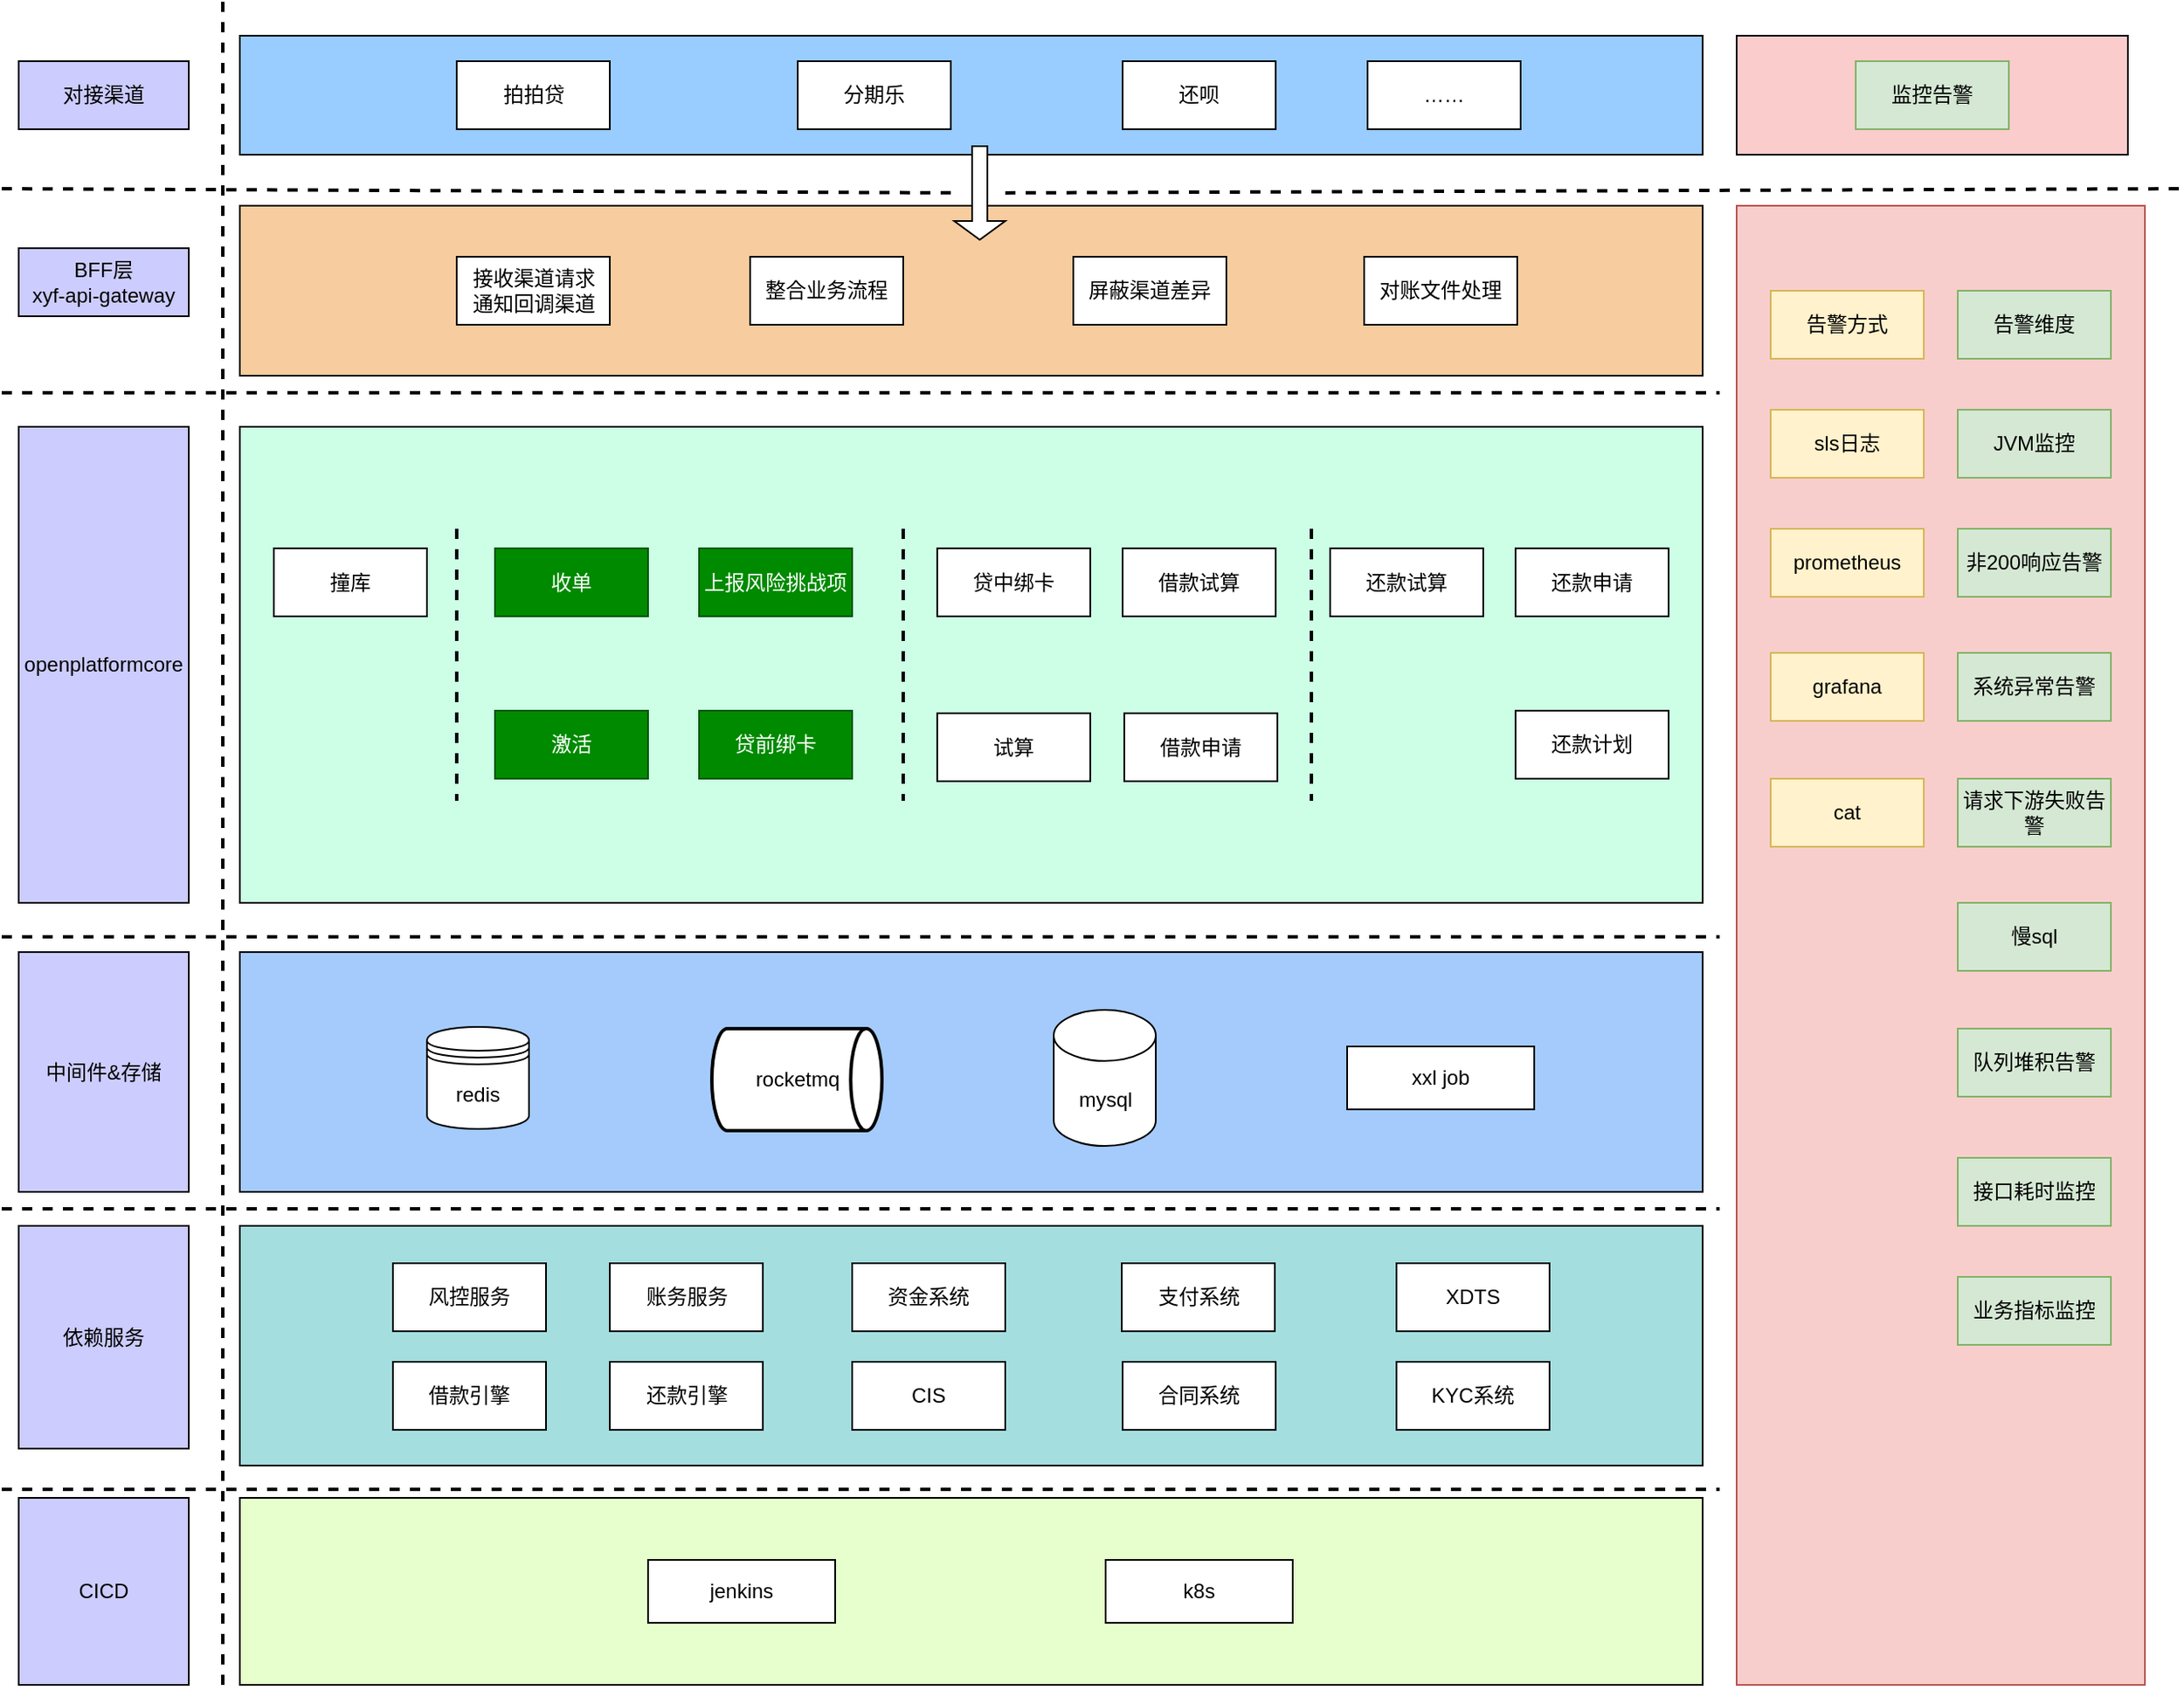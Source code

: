 <mxfile version="23.1.1" type="github">
  <diagram id="C5RBs43oDa-KdzZeNtuy" name="Page-1">
    <mxGraphModel dx="2901" dy="1057" grid="1" gridSize="10" guides="1" tooltips="1" connect="1" arrows="1" fold="1" page="1" pageScale="1" pageWidth="827" pageHeight="1169" math="0" shadow="0">
      <root>
        <mxCell id="WIyWlLk6GJQsqaUBKTNV-0" />
        <mxCell id="WIyWlLk6GJQsqaUBKTNV-1" parent="WIyWlLk6GJQsqaUBKTNV-0" />
        <mxCell id="sWWA4bZMYuXRyUqMkDCf-0" value="" style="endArrow=none;dashed=1;html=1;rounded=0;strokeWidth=2;" edge="1" parent="WIyWlLk6GJQsqaUBKTNV-1">
          <mxGeometry width="50" height="50" relative="1" as="geometry">
            <mxPoint x="-290" y="880" as="sourcePoint" />
            <mxPoint x="720" y="880" as="targetPoint" />
          </mxGeometry>
        </mxCell>
        <mxCell id="sWWA4bZMYuXRyUqMkDCf-1" value="" style="rounded=0;whiteSpace=wrap;html=1;fillColor=#99CCFF;" vertex="1" parent="WIyWlLk6GJQsqaUBKTNV-1">
          <mxGeometry x="-150" y="350" width="860" height="70" as="geometry" />
        </mxCell>
        <mxCell id="sWWA4bZMYuXRyUqMkDCf-2" value="拍拍贷" style="rounded=0;whiteSpace=wrap;html=1;" vertex="1" parent="WIyWlLk6GJQsqaUBKTNV-1">
          <mxGeometry x="-22.5" y="365" width="90" height="40" as="geometry" />
        </mxCell>
        <mxCell id="sWWA4bZMYuXRyUqMkDCf-3" value="分期乐" style="rounded=0;whiteSpace=wrap;html=1;" vertex="1" parent="WIyWlLk6GJQsqaUBKTNV-1">
          <mxGeometry x="178" y="365" width="90" height="40" as="geometry" />
        </mxCell>
        <mxCell id="sWWA4bZMYuXRyUqMkDCf-4" value="" style="endArrow=none;dashed=1;html=1;rounded=0;strokeWidth=2;" edge="1" parent="WIyWlLk6GJQsqaUBKTNV-1" source="sWWA4bZMYuXRyUqMkDCf-90">
          <mxGeometry width="50" height="50" relative="1" as="geometry">
            <mxPoint x="-290" y="440" as="sourcePoint" />
            <mxPoint x="990" y="440" as="targetPoint" />
          </mxGeometry>
        </mxCell>
        <mxCell id="sWWA4bZMYuXRyUqMkDCf-8" value="" style="endArrow=none;dashed=1;html=1;rounded=0;strokeWidth=2;" edge="1" parent="WIyWlLk6GJQsqaUBKTNV-1">
          <mxGeometry width="50" height="50" relative="1" as="geometry">
            <mxPoint x="-160" y="330" as="sourcePoint" />
            <mxPoint x="-160" y="1320" as="targetPoint" />
          </mxGeometry>
        </mxCell>
        <mxCell id="sWWA4bZMYuXRyUqMkDCf-9" value="BFF层 &lt;br&gt;xyf-api-gateway" style="rounded=0;whiteSpace=wrap;html=1;fillColor=#CCCCFF;" vertex="1" parent="WIyWlLk6GJQsqaUBKTNV-1">
          <mxGeometry x="-280" y="475" width="100" height="40" as="geometry" />
        </mxCell>
        <mxCell id="sWWA4bZMYuXRyUqMkDCf-10" value="" style="rounded=0;whiteSpace=wrap;html=1;fillColor=#F7CDA0;" vertex="1" parent="WIyWlLk6GJQsqaUBKTNV-1">
          <mxGeometry x="-150" y="450" width="860" height="100" as="geometry" />
        </mxCell>
        <mxCell id="sWWA4bZMYuXRyUqMkDCf-11" value="" style="endArrow=none;dashed=1;html=1;rounded=0;strokeWidth=2;" edge="1" parent="WIyWlLk6GJQsqaUBKTNV-1">
          <mxGeometry width="50" height="50" relative="1" as="geometry">
            <mxPoint x="-290" y="560" as="sourcePoint" />
            <mxPoint x="720" y="560" as="targetPoint" />
          </mxGeometry>
        </mxCell>
        <mxCell id="sWWA4bZMYuXRyUqMkDCf-12" value="openplatformcore" style="rounded=0;whiteSpace=wrap;html=1;fillColor=#CCCCFF;" vertex="1" parent="WIyWlLk6GJQsqaUBKTNV-1">
          <mxGeometry x="-280" y="580" width="100" height="280" as="geometry" />
        </mxCell>
        <mxCell id="sWWA4bZMYuXRyUqMkDCf-13" value="" style="rounded=0;whiteSpace=wrap;html=1;fillColor=#FBCCCC;" vertex="1" parent="WIyWlLk6GJQsqaUBKTNV-1">
          <mxGeometry x="730" y="350" width="230" height="70" as="geometry" />
        </mxCell>
        <mxCell id="sWWA4bZMYuXRyUqMkDCf-14" value="监控告警" style="rounded=0;whiteSpace=wrap;html=1;fillColor=#d5e8d4;strokeColor=#82b366;" vertex="1" parent="WIyWlLk6GJQsqaUBKTNV-1">
          <mxGeometry x="800" y="365" width="90" height="40" as="geometry" />
        </mxCell>
        <mxCell id="sWWA4bZMYuXRyUqMkDCf-16" value="" style="rounded=0;whiteSpace=wrap;html=1;fillColor=#CCFFE6;" vertex="1" parent="WIyWlLk6GJQsqaUBKTNV-1">
          <mxGeometry x="-150" y="580" width="860" height="280" as="geometry" />
        </mxCell>
        <mxCell id="sWWA4bZMYuXRyUqMkDCf-18" value="" style="rounded=0;whiteSpace=wrap;html=1;fillColor=#f8cecc;strokeColor=#b85450;" vertex="1" parent="WIyWlLk6GJQsqaUBKTNV-1">
          <mxGeometry x="730" y="450" width="240" height="870" as="geometry" />
        </mxCell>
        <mxCell id="sWWA4bZMYuXRyUqMkDCf-23" value="收单" style="rounded=0;whiteSpace=wrap;html=1;fillColor=#008a00;strokeColor=#005700;fontColor=#ffffff;" vertex="1" parent="WIyWlLk6GJQsqaUBKTNV-1">
          <mxGeometry y="651.5" width="90" height="40" as="geometry" />
        </mxCell>
        <mxCell id="sWWA4bZMYuXRyUqMkDCf-24" value="上报风险挑战项" style="rounded=0;whiteSpace=wrap;html=1;fillColor=#008a00;strokeColor=#005700;fontColor=#ffffff;" vertex="1" parent="WIyWlLk6GJQsqaUBKTNV-1">
          <mxGeometry x="120" y="651.5" width="90" height="40" as="geometry" />
        </mxCell>
        <mxCell id="sWWA4bZMYuXRyUqMkDCf-25" value="激活" style="rounded=0;whiteSpace=wrap;html=1;fillColor=#008a00;strokeColor=#005700;fontColor=#ffffff;" vertex="1" parent="WIyWlLk6GJQsqaUBKTNV-1">
          <mxGeometry y="747" width="90" height="40" as="geometry" />
        </mxCell>
        <mxCell id="sWWA4bZMYuXRyUqMkDCf-26" value="贷前绑卡" style="rounded=0;whiteSpace=wrap;html=1;fillColor=#008a00;strokeColor=#005700;fontColor=#ffffff;" vertex="1" parent="WIyWlLk6GJQsqaUBKTNV-1">
          <mxGeometry x="120" y="747" width="90" height="40" as="geometry" />
        </mxCell>
        <mxCell id="sWWA4bZMYuXRyUqMkDCf-28" value="sls日志" style="rounded=0;whiteSpace=wrap;html=1;fillColor=#fff2cc;strokeColor=#d6b656;" vertex="1" parent="WIyWlLk6GJQsqaUBKTNV-1">
          <mxGeometry x="750" y="570" width="90" height="40" as="geometry" />
        </mxCell>
        <mxCell id="sWWA4bZMYuXRyUqMkDCf-29" value="非200响应告警" style="rounded=0;whiteSpace=wrap;html=1;fillColor=#d5e8d4;strokeColor=#82b366;" vertex="1" parent="WIyWlLk6GJQsqaUBKTNV-1">
          <mxGeometry x="860" y="640" width="90" height="40" as="geometry" />
        </mxCell>
        <mxCell id="sWWA4bZMYuXRyUqMkDCf-30" value="请求下游失败告警" style="rounded=0;whiteSpace=wrap;html=1;fillColor=#d5e8d4;strokeColor=#82b366;" vertex="1" parent="WIyWlLk6GJQsqaUBKTNV-1">
          <mxGeometry x="860" y="787" width="90" height="40" as="geometry" />
        </mxCell>
        <mxCell id="sWWA4bZMYuXRyUqMkDCf-31" value="prometheus" style="rounded=0;whiteSpace=wrap;html=1;fillColor=#fff2cc;strokeColor=#d6b656;" vertex="1" parent="WIyWlLk6GJQsqaUBKTNV-1">
          <mxGeometry x="750" y="640" width="90" height="40" as="geometry" />
        </mxCell>
        <mxCell id="sWWA4bZMYuXRyUqMkDCf-32" value="grafana" style="rounded=0;whiteSpace=wrap;html=1;fillColor=#fff2cc;strokeColor=#d6b656;" vertex="1" parent="WIyWlLk6GJQsqaUBKTNV-1">
          <mxGeometry x="750" y="713" width="90" height="40" as="geometry" />
        </mxCell>
        <mxCell id="sWWA4bZMYuXRyUqMkDCf-33" value="cat" style="rounded=0;whiteSpace=wrap;html=1;fillColor=#fff2cc;strokeColor=#d6b656;" vertex="1" parent="WIyWlLk6GJQsqaUBKTNV-1">
          <mxGeometry x="750" y="787" width="90" height="40" as="geometry" />
        </mxCell>
        <mxCell id="sWWA4bZMYuXRyUqMkDCf-34" value="慢sql" style="rounded=0;whiteSpace=wrap;html=1;fillColor=#d5e8d4;strokeColor=#82b366;" vertex="1" parent="WIyWlLk6GJQsqaUBKTNV-1">
          <mxGeometry x="860" y="860" width="90" height="40" as="geometry" />
        </mxCell>
        <mxCell id="sWWA4bZMYuXRyUqMkDCf-35" value="队列堆积告警" style="rounded=0;whiteSpace=wrap;html=1;fillColor=#d5e8d4;strokeColor=#82b366;" vertex="1" parent="WIyWlLk6GJQsqaUBKTNV-1">
          <mxGeometry x="860" y="934" width="90" height="40" as="geometry" />
        </mxCell>
        <mxCell id="sWWA4bZMYuXRyUqMkDCf-36" value="中间件&amp;amp;存储" style="rounded=0;whiteSpace=wrap;html=1;fillColor=#CCCCFF;" vertex="1" parent="WIyWlLk6GJQsqaUBKTNV-1">
          <mxGeometry x="-280" y="889" width="100" height="141" as="geometry" />
        </mxCell>
        <mxCell id="sWWA4bZMYuXRyUqMkDCf-37" value="" style="endArrow=none;dashed=1;html=1;rounded=0;strokeWidth=2;" edge="1" parent="WIyWlLk6GJQsqaUBKTNV-1">
          <mxGeometry width="50" height="50" relative="1" as="geometry">
            <mxPoint x="-290" y="1040" as="sourcePoint" />
            <mxPoint x="720" y="1040" as="targetPoint" />
          </mxGeometry>
        </mxCell>
        <mxCell id="sWWA4bZMYuXRyUqMkDCf-38" value="" style="rounded=0;whiteSpace=wrap;html=1;fillColor=#A4CBFB;" vertex="1" parent="WIyWlLk6GJQsqaUBKTNV-1">
          <mxGeometry x="-150" y="889" width="860" height="141" as="geometry" />
        </mxCell>
        <mxCell id="sWWA4bZMYuXRyUqMkDCf-40" value="依赖服务" style="rounded=0;whiteSpace=wrap;html=1;fillColor=#CCCCFF;" vertex="1" parent="WIyWlLk6GJQsqaUBKTNV-1">
          <mxGeometry x="-280" y="1050" width="100" height="131" as="geometry" />
        </mxCell>
        <mxCell id="sWWA4bZMYuXRyUqMkDCf-41" value="" style="rounded=0;whiteSpace=wrap;html=1;fillColor=#A5DEDF;" vertex="1" parent="WIyWlLk6GJQsqaUBKTNV-1">
          <mxGeometry x="-150" y="1050" width="860" height="141" as="geometry" />
        </mxCell>
        <mxCell id="sWWA4bZMYuXRyUqMkDCf-42" value="mysql" style="shape=cylinder3;whiteSpace=wrap;html=1;boundedLbl=1;backgroundOutline=1;size=15;" vertex="1" parent="WIyWlLk6GJQsqaUBKTNV-1">
          <mxGeometry x="328.5" y="923" width="60" height="80" as="geometry" />
        </mxCell>
        <mxCell id="sWWA4bZMYuXRyUqMkDCf-43" value="" style="endArrow=none;dashed=1;html=1;rounded=0;strokeWidth=2;" edge="1" parent="WIyWlLk6GJQsqaUBKTNV-1">
          <mxGeometry width="50" height="50" relative="1" as="geometry">
            <mxPoint x="-290" y="1205" as="sourcePoint" />
            <mxPoint x="720" y="1205" as="targetPoint" />
          </mxGeometry>
        </mxCell>
        <mxCell id="sWWA4bZMYuXRyUqMkDCf-44" value="CICD" style="rounded=0;whiteSpace=wrap;html=1;fillColor=#CCCCFF;" vertex="1" parent="WIyWlLk6GJQsqaUBKTNV-1">
          <mxGeometry x="-280" y="1210" width="100" height="110" as="geometry" />
        </mxCell>
        <mxCell id="sWWA4bZMYuXRyUqMkDCf-45" value="" style="rounded=0;whiteSpace=wrap;html=1;fillColor=#E6FFCC;" vertex="1" parent="WIyWlLk6GJQsqaUBKTNV-1">
          <mxGeometry x="-150" y="1210" width="860" height="110" as="geometry" />
        </mxCell>
        <mxCell id="sWWA4bZMYuXRyUqMkDCf-46" value="jenkins" style="rounded=0;whiteSpace=wrap;html=1;" vertex="1" parent="WIyWlLk6GJQsqaUBKTNV-1">
          <mxGeometry x="90" y="1246.5" width="110" height="37" as="geometry" />
        </mxCell>
        <mxCell id="sWWA4bZMYuXRyUqMkDCf-47" value="k8s" style="rounded=0;whiteSpace=wrap;html=1;" vertex="1" parent="WIyWlLk6GJQsqaUBKTNV-1">
          <mxGeometry x="359" y="1246.5" width="110" height="37" as="geometry" />
        </mxCell>
        <mxCell id="sWWA4bZMYuXRyUqMkDCf-49" value="贷中绑卡" style="rounded=0;whiteSpace=wrap;html=1;" vertex="1" parent="WIyWlLk6GJQsqaUBKTNV-1">
          <mxGeometry x="260" y="651.5" width="90" height="40" as="geometry" />
        </mxCell>
        <mxCell id="sWWA4bZMYuXRyUqMkDCf-50" value="接口耗时监控" style="rounded=0;whiteSpace=wrap;html=1;fillColor=#d5e8d4;strokeColor=#82b366;" vertex="1" parent="WIyWlLk6GJQsqaUBKTNV-1">
          <mxGeometry x="860" y="1010" width="90" height="40" as="geometry" />
        </mxCell>
        <mxCell id="sWWA4bZMYuXRyUqMkDCf-51" value="系统异常告警" style="rounded=0;whiteSpace=wrap;html=1;fillColor=#d5e8d4;strokeColor=#82b366;" vertex="1" parent="WIyWlLk6GJQsqaUBKTNV-1">
          <mxGeometry x="860" y="713" width="90" height="40" as="geometry" />
        </mxCell>
        <mxCell id="sWWA4bZMYuXRyUqMkDCf-54" value="redis" style="shape=datastore;whiteSpace=wrap;html=1;" vertex="1" parent="WIyWlLk6GJQsqaUBKTNV-1">
          <mxGeometry x="-40" y="933" width="60" height="60" as="geometry" />
        </mxCell>
        <mxCell id="sWWA4bZMYuXRyUqMkDCf-55" value="风控服务" style="rounded=0;whiteSpace=wrap;html=1;" vertex="1" parent="WIyWlLk6GJQsqaUBKTNV-1">
          <mxGeometry x="-60" y="1072" width="90" height="40" as="geometry" />
        </mxCell>
        <mxCell id="sWWA4bZMYuXRyUqMkDCf-56" value="资金系统" style="rounded=0;whiteSpace=wrap;html=1;" vertex="1" parent="WIyWlLk6GJQsqaUBKTNV-1">
          <mxGeometry x="210" y="1072" width="90" height="40" as="geometry" />
        </mxCell>
        <mxCell id="sWWA4bZMYuXRyUqMkDCf-57" value="支付系统" style="rounded=0;whiteSpace=wrap;html=1;" vertex="1" parent="WIyWlLk6GJQsqaUBKTNV-1">
          <mxGeometry x="368.5" y="1072" width="90" height="40" as="geometry" />
        </mxCell>
        <mxCell id="sWWA4bZMYuXRyUqMkDCf-58" value="XDTS" style="rounded=0;whiteSpace=wrap;html=1;" vertex="1" parent="WIyWlLk6GJQsqaUBKTNV-1">
          <mxGeometry x="530" y="1072" width="90" height="40" as="geometry" />
        </mxCell>
        <mxCell id="sWWA4bZMYuXRyUqMkDCf-59" value="借款引擎" style="rounded=0;whiteSpace=wrap;html=1;" vertex="1" parent="WIyWlLk6GJQsqaUBKTNV-1">
          <mxGeometry x="-60" y="1130" width="90" height="40" as="geometry" />
        </mxCell>
        <mxCell id="sWWA4bZMYuXRyUqMkDCf-60" value="账务服务" style="rounded=0;whiteSpace=wrap;html=1;" vertex="1" parent="WIyWlLk6GJQsqaUBKTNV-1">
          <mxGeometry x="67.5" y="1072" width="90" height="40" as="geometry" />
        </mxCell>
        <mxCell id="sWWA4bZMYuXRyUqMkDCf-61" value="还款引擎" style="rounded=0;whiteSpace=wrap;html=1;" vertex="1" parent="WIyWlLk6GJQsqaUBKTNV-1">
          <mxGeometry x="67.5" y="1130" width="90" height="40" as="geometry" />
        </mxCell>
        <mxCell id="sWWA4bZMYuXRyUqMkDCf-62" value="业务指标监控" style="rounded=0;whiteSpace=wrap;html=1;fillColor=#d5e8d4;strokeColor=#82b366;" vertex="1" parent="WIyWlLk6GJQsqaUBKTNV-1">
          <mxGeometry x="860" y="1080" width="90" height="40" as="geometry" />
        </mxCell>
        <mxCell id="sWWA4bZMYuXRyUqMkDCf-63" value="JVM监控" style="rounded=0;whiteSpace=wrap;html=1;fillColor=#d5e8d4;strokeColor=#82b366;" vertex="1" parent="WIyWlLk6GJQsqaUBKTNV-1">
          <mxGeometry x="860" y="570" width="90" height="40" as="geometry" />
        </mxCell>
        <mxCell id="sWWA4bZMYuXRyUqMkDCf-64" value="对接渠道" style="rounded=0;whiteSpace=wrap;html=1;fillColor=#CCCCFF;" vertex="1" parent="WIyWlLk6GJQsqaUBKTNV-1">
          <mxGeometry x="-280" y="365" width="100" height="40" as="geometry" />
        </mxCell>
        <mxCell id="sWWA4bZMYuXRyUqMkDCf-65" value="告警方式" style="rounded=0;whiteSpace=wrap;html=1;fillColor=#fff2cc;strokeColor=#d6b656;" vertex="1" parent="WIyWlLk6GJQsqaUBKTNV-1">
          <mxGeometry x="750" y="500" width="90" height="40" as="geometry" />
        </mxCell>
        <mxCell id="sWWA4bZMYuXRyUqMkDCf-66" value="告警维度" style="rounded=0;whiteSpace=wrap;html=1;fillColor=#d5e8d4;strokeColor=#82b366;" vertex="1" parent="WIyWlLk6GJQsqaUBKTNV-1">
          <mxGeometry x="860" y="500" width="90" height="40" as="geometry" />
        </mxCell>
        <mxCell id="sWWA4bZMYuXRyUqMkDCf-68" value="还呗" style="rounded=0;whiteSpace=wrap;html=1;" vertex="1" parent="WIyWlLk6GJQsqaUBKTNV-1">
          <mxGeometry x="369" y="365" width="90" height="40" as="geometry" />
        </mxCell>
        <mxCell id="sWWA4bZMYuXRyUqMkDCf-69" value="……" style="rounded=0;whiteSpace=wrap;html=1;" vertex="1" parent="WIyWlLk6GJQsqaUBKTNV-1">
          <mxGeometry x="513" y="365" width="90" height="40" as="geometry" />
        </mxCell>
        <mxCell id="sWWA4bZMYuXRyUqMkDCf-71" value="接收渠道请求&lt;br&gt;通知回调渠道" style="rounded=0;whiteSpace=wrap;html=1;" vertex="1" parent="WIyWlLk6GJQsqaUBKTNV-1">
          <mxGeometry x="-22.5" y="480" width="90" height="40" as="geometry" />
        </mxCell>
        <mxCell id="sWWA4bZMYuXRyUqMkDCf-72" value="整合业务流程" style="rounded=0;whiteSpace=wrap;html=1;" vertex="1" parent="WIyWlLk6GJQsqaUBKTNV-1">
          <mxGeometry x="150" y="480" width="90" height="40" as="geometry" />
        </mxCell>
        <mxCell id="sWWA4bZMYuXRyUqMkDCf-73" value="屏蔽渠道差异" style="rounded=0;whiteSpace=wrap;html=1;" vertex="1" parent="WIyWlLk6GJQsqaUBKTNV-1">
          <mxGeometry x="340" y="480" width="90" height="40" as="geometry" />
        </mxCell>
        <mxCell id="sWWA4bZMYuXRyUqMkDCf-74" value="对账文件处理" style="rounded=0;whiteSpace=wrap;html=1;" vertex="1" parent="WIyWlLk6GJQsqaUBKTNV-1">
          <mxGeometry x="511" y="480" width="90" height="40" as="geometry" />
        </mxCell>
        <mxCell id="sWWA4bZMYuXRyUqMkDCf-75" value="xxl job" style="rounded=0;whiteSpace=wrap;html=1;" vertex="1" parent="WIyWlLk6GJQsqaUBKTNV-1">
          <mxGeometry x="501" y="944.5" width="110" height="37" as="geometry" />
        </mxCell>
        <mxCell id="sWWA4bZMYuXRyUqMkDCf-76" value="rocketmq" style="strokeWidth=2;html=1;shape=mxgraph.flowchart.direct_data;whiteSpace=wrap;" vertex="1" parent="WIyWlLk6GJQsqaUBKTNV-1">
          <mxGeometry x="127.5" y="934" width="100" height="60" as="geometry" />
        </mxCell>
        <mxCell id="sWWA4bZMYuXRyUqMkDCf-77" value="CIS" style="rounded=0;whiteSpace=wrap;html=1;" vertex="1" parent="WIyWlLk6GJQsqaUBKTNV-1">
          <mxGeometry x="210" y="1130" width="90" height="40" as="geometry" />
        </mxCell>
        <mxCell id="sWWA4bZMYuXRyUqMkDCf-78" value="合同系统" style="rounded=0;whiteSpace=wrap;html=1;" vertex="1" parent="WIyWlLk6GJQsqaUBKTNV-1">
          <mxGeometry x="369" y="1130" width="90" height="40" as="geometry" />
        </mxCell>
        <mxCell id="sWWA4bZMYuXRyUqMkDCf-79" value="KYC系统" style="rounded=0;whiteSpace=wrap;html=1;" vertex="1" parent="WIyWlLk6GJQsqaUBKTNV-1">
          <mxGeometry x="530" y="1130" width="90" height="40" as="geometry" />
        </mxCell>
        <mxCell id="sWWA4bZMYuXRyUqMkDCf-80" value="试算" style="rounded=0;whiteSpace=wrap;html=1;" vertex="1" parent="WIyWlLk6GJQsqaUBKTNV-1">
          <mxGeometry x="260" y="748.5" width="90" height="40" as="geometry" />
        </mxCell>
        <mxCell id="sWWA4bZMYuXRyUqMkDCf-81" value="借款试算" style="rounded=0;whiteSpace=wrap;html=1;" vertex="1" parent="WIyWlLk6GJQsqaUBKTNV-1">
          <mxGeometry x="369" y="651.5" width="90" height="40" as="geometry" />
        </mxCell>
        <mxCell id="sWWA4bZMYuXRyUqMkDCf-82" value="还款申请" style="rounded=0;whiteSpace=wrap;html=1;" vertex="1" parent="WIyWlLk6GJQsqaUBKTNV-1">
          <mxGeometry x="600" y="651.5" width="90" height="40" as="geometry" />
        </mxCell>
        <mxCell id="sWWA4bZMYuXRyUqMkDCf-83" value="还款计划" style="rounded=0;whiteSpace=wrap;html=1;" vertex="1" parent="WIyWlLk6GJQsqaUBKTNV-1">
          <mxGeometry x="600" y="747" width="90" height="40" as="geometry" />
        </mxCell>
        <mxCell id="sWWA4bZMYuXRyUqMkDCf-84" value="撞库" style="rounded=0;whiteSpace=wrap;html=1;" vertex="1" parent="WIyWlLk6GJQsqaUBKTNV-1">
          <mxGeometry x="-130" y="651.5" width="90" height="40" as="geometry" />
        </mxCell>
        <mxCell id="sWWA4bZMYuXRyUqMkDCf-85" value="借款申请" style="rounded=0;whiteSpace=wrap;html=1;" vertex="1" parent="WIyWlLk6GJQsqaUBKTNV-1">
          <mxGeometry x="370" y="748.5" width="90" height="40" as="geometry" />
        </mxCell>
        <mxCell id="sWWA4bZMYuXRyUqMkDCf-86" value="还款试算" style="rounded=0;whiteSpace=wrap;html=1;" vertex="1" parent="WIyWlLk6GJQsqaUBKTNV-1">
          <mxGeometry x="491" y="651.5" width="90" height="40" as="geometry" />
        </mxCell>
        <mxCell id="sWWA4bZMYuXRyUqMkDCf-87" value="" style="endArrow=none;dashed=1;html=1;rounded=0;strokeWidth=2;" edge="1" parent="WIyWlLk6GJQsqaUBKTNV-1">
          <mxGeometry width="50" height="50" relative="1" as="geometry">
            <mxPoint x="-22.5" y="640" as="sourcePoint" />
            <mxPoint x="-22.5" y="800" as="targetPoint" />
          </mxGeometry>
        </mxCell>
        <mxCell id="sWWA4bZMYuXRyUqMkDCf-88" value="" style="endArrow=none;dashed=1;html=1;rounded=0;strokeWidth=2;" edge="1" parent="WIyWlLk6GJQsqaUBKTNV-1">
          <mxGeometry width="50" height="50" relative="1" as="geometry">
            <mxPoint x="240" y="640" as="sourcePoint" />
            <mxPoint x="240" y="800" as="targetPoint" />
          </mxGeometry>
        </mxCell>
        <mxCell id="sWWA4bZMYuXRyUqMkDCf-89" value="" style="endArrow=none;dashed=1;html=1;rounded=0;strokeWidth=2;" edge="1" parent="WIyWlLk6GJQsqaUBKTNV-1">
          <mxGeometry width="50" height="50" relative="1" as="geometry">
            <mxPoint x="480" y="640" as="sourcePoint" />
            <mxPoint x="480" y="800" as="targetPoint" />
          </mxGeometry>
        </mxCell>
        <mxCell id="sWWA4bZMYuXRyUqMkDCf-91" value="" style="endArrow=none;dashed=1;html=1;rounded=0;strokeWidth=2;" edge="1" parent="WIyWlLk6GJQsqaUBKTNV-1" target="sWWA4bZMYuXRyUqMkDCf-90">
          <mxGeometry width="50" height="50" relative="1" as="geometry">
            <mxPoint x="-290" y="440" as="sourcePoint" />
            <mxPoint x="990" y="440" as="targetPoint" />
          </mxGeometry>
        </mxCell>
        <mxCell id="sWWA4bZMYuXRyUqMkDCf-90" value="" style="shape=singleArrow;direction=south;whiteSpace=wrap;html=1;" vertex="1" parent="WIyWlLk6GJQsqaUBKTNV-1">
          <mxGeometry x="270" y="415" width="30" height="55" as="geometry" />
        </mxCell>
      </root>
    </mxGraphModel>
  </diagram>
</mxfile>
